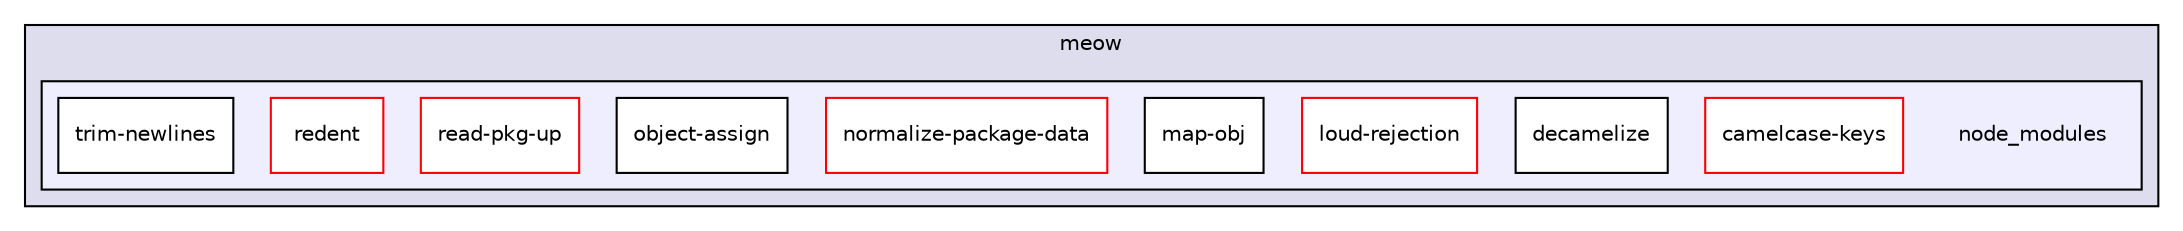 digraph "gulp-src/node_modules/gulp-html-to-json/node_modules/gulp-util/node_modules/dateformat/node_modules/meow/node_modules" {
  compound=true
  node [ fontsize="10", fontname="Helvetica"];
  edge [ labelfontsize="10", labelfontname="Helvetica"];
  subgraph clusterdir_f1bb847b12aa1098eabc3a503e6fd2b2 {
    graph [ bgcolor="#ddddee", pencolor="black", label="meow" fontname="Helvetica", fontsize="10", URL="dir_f1bb847b12aa1098eabc3a503e6fd2b2.html"]
  subgraph clusterdir_36dea43618b61a38b16a580c8ea67a67 {
    graph [ bgcolor="#eeeeff", pencolor="black", label="" URL="dir_36dea43618b61a38b16a580c8ea67a67.html"];
    dir_36dea43618b61a38b16a580c8ea67a67 [shape=plaintext label="node_modules"];
    dir_6961a69b37fbc131247f5d89a1fd7b69 [shape=box label="camelcase-keys" color="red" fillcolor="white" style="filled" URL="dir_6961a69b37fbc131247f5d89a1fd7b69.html"];
    dir_d30f03dafe545cd903c5621c8858cf71 [shape=box label="decamelize" color="black" fillcolor="white" style="filled" URL="dir_d30f03dafe545cd903c5621c8858cf71.html"];
    dir_9d9a383c6e239886cd5515a65433d74e [shape=box label="loud-rejection" color="red" fillcolor="white" style="filled" URL="dir_9d9a383c6e239886cd5515a65433d74e.html"];
    dir_b7b973f5b169f32b3a7e92c37b930cce [shape=box label="map-obj" color="black" fillcolor="white" style="filled" URL="dir_b7b973f5b169f32b3a7e92c37b930cce.html"];
    dir_27250ea510f5933ca72e31ebd6bcad45 [shape=box label="normalize-package-data" color="red" fillcolor="white" style="filled" URL="dir_27250ea510f5933ca72e31ebd6bcad45.html"];
    dir_b7d2842620fc288e38309b85d4d214be [shape=box label="object-assign" color="black" fillcolor="white" style="filled" URL="dir_b7d2842620fc288e38309b85d4d214be.html"];
    dir_5a01618591d84f344efa93c6250ee0e9 [shape=box label="read-pkg-up" color="red" fillcolor="white" style="filled" URL="dir_5a01618591d84f344efa93c6250ee0e9.html"];
    dir_a7284559cfefc37e659e5a794c42bd09 [shape=box label="redent" color="red" fillcolor="white" style="filled" URL="dir_a7284559cfefc37e659e5a794c42bd09.html"];
    dir_9cf80102284134fce9f7521191f5ea92 [shape=box label="trim-newlines" color="black" fillcolor="white" style="filled" URL="dir_9cf80102284134fce9f7521191f5ea92.html"];
  }
  }
}
